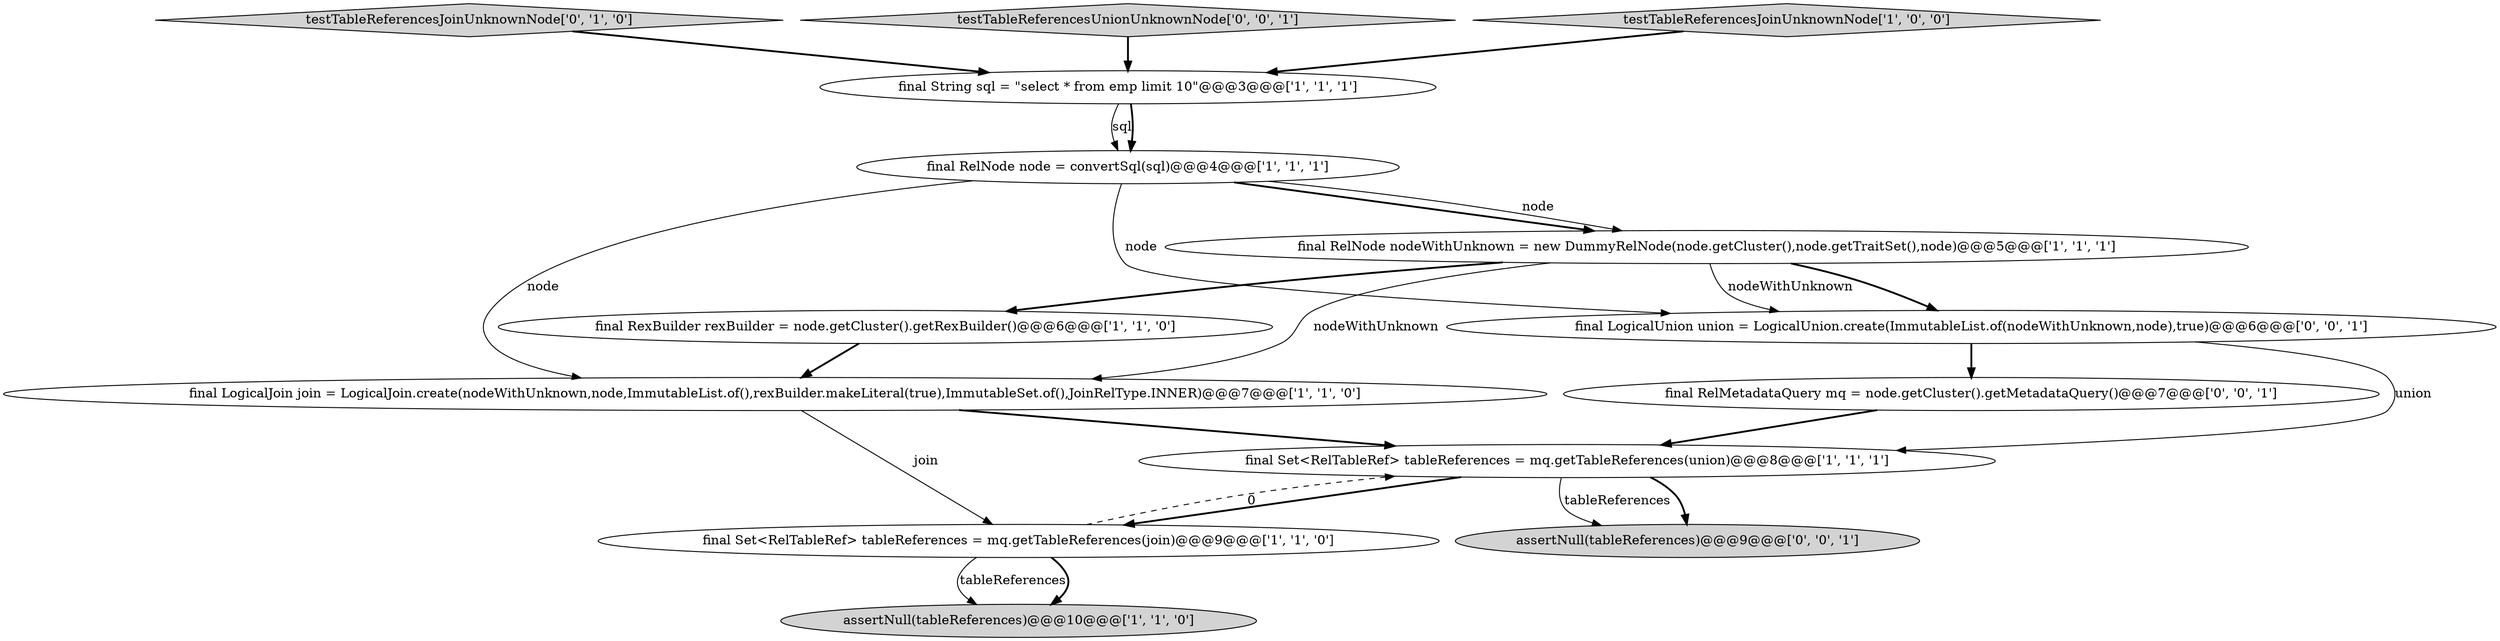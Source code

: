 digraph {
11 [style = filled, label = "final LogicalUnion union = LogicalUnion.create(ImmutableList.of(nodeWithUnknown,node),true)@@@6@@@['0', '0', '1']", fillcolor = white, shape = ellipse image = "AAA0AAABBB3BBB"];
9 [style = filled, label = "testTableReferencesJoinUnknownNode['0', '1', '0']", fillcolor = lightgray, shape = diamond image = "AAA0AAABBB2BBB"];
13 [style = filled, label = "final RelMetadataQuery mq = node.getCluster().getMetadataQuery()@@@7@@@['0', '0', '1']", fillcolor = white, shape = ellipse image = "AAA0AAABBB3BBB"];
0 [style = filled, label = "final String sql = \"select * from emp limit 10\"@@@3@@@['1', '1', '1']", fillcolor = white, shape = ellipse image = "AAA0AAABBB1BBB"];
7 [style = filled, label = "final Set<RelTableRef> tableReferences = mq.getTableReferences(union)@@@8@@@['1', '1', '1']", fillcolor = white, shape = ellipse image = "AAA0AAABBB1BBB"];
8 [style = filled, label = "final Set<RelTableRef> tableReferences = mq.getTableReferences(join)@@@9@@@['1', '1', '0']", fillcolor = white, shape = ellipse image = "AAA0AAABBB1BBB"];
1 [style = filled, label = "final RexBuilder rexBuilder = node.getCluster().getRexBuilder()@@@6@@@['1', '1', '0']", fillcolor = white, shape = ellipse image = "AAA0AAABBB1BBB"];
4 [style = filled, label = "assertNull(tableReferences)@@@10@@@['1', '1', '0']", fillcolor = lightgray, shape = ellipse image = "AAA0AAABBB1BBB"];
10 [style = filled, label = "testTableReferencesUnionUnknownNode['0', '0', '1']", fillcolor = lightgray, shape = diamond image = "AAA0AAABBB3BBB"];
12 [style = filled, label = "assertNull(tableReferences)@@@9@@@['0', '0', '1']", fillcolor = lightgray, shape = ellipse image = "AAA0AAABBB3BBB"];
2 [style = filled, label = "final LogicalJoin join = LogicalJoin.create(nodeWithUnknown,node,ImmutableList.of(),rexBuilder.makeLiteral(true),ImmutableSet.of(),JoinRelType.INNER)@@@7@@@['1', '1', '0']", fillcolor = white, shape = ellipse image = "AAA0AAABBB1BBB"];
6 [style = filled, label = "testTableReferencesJoinUnknownNode['1', '0', '0']", fillcolor = lightgray, shape = diamond image = "AAA0AAABBB1BBB"];
5 [style = filled, label = "final RelNode node = convertSql(sql)@@@4@@@['1', '1', '1']", fillcolor = white, shape = ellipse image = "AAA0AAABBB1BBB"];
3 [style = filled, label = "final RelNode nodeWithUnknown = new DummyRelNode(node.getCluster(),node.getTraitSet(),node)@@@5@@@['1', '1', '1']", fillcolor = white, shape = ellipse image = "AAA0AAABBB1BBB"];
5->3 [style = bold, label=""];
9->0 [style = bold, label=""];
5->3 [style = solid, label="node"];
3->1 [style = bold, label=""];
7->12 [style = bold, label=""];
3->2 [style = solid, label="nodeWithUnknown"];
2->8 [style = solid, label="join"];
3->11 [style = bold, label=""];
5->2 [style = solid, label="node"];
6->0 [style = bold, label=""];
8->4 [style = solid, label="tableReferences"];
7->12 [style = solid, label="tableReferences"];
7->8 [style = bold, label=""];
0->5 [style = solid, label="sql"];
5->11 [style = solid, label="node"];
13->7 [style = bold, label=""];
8->7 [style = dashed, label="0"];
11->13 [style = bold, label=""];
10->0 [style = bold, label=""];
11->7 [style = solid, label="union"];
1->2 [style = bold, label=""];
2->7 [style = bold, label=""];
8->4 [style = bold, label=""];
3->11 [style = solid, label="nodeWithUnknown"];
0->5 [style = bold, label=""];
}
